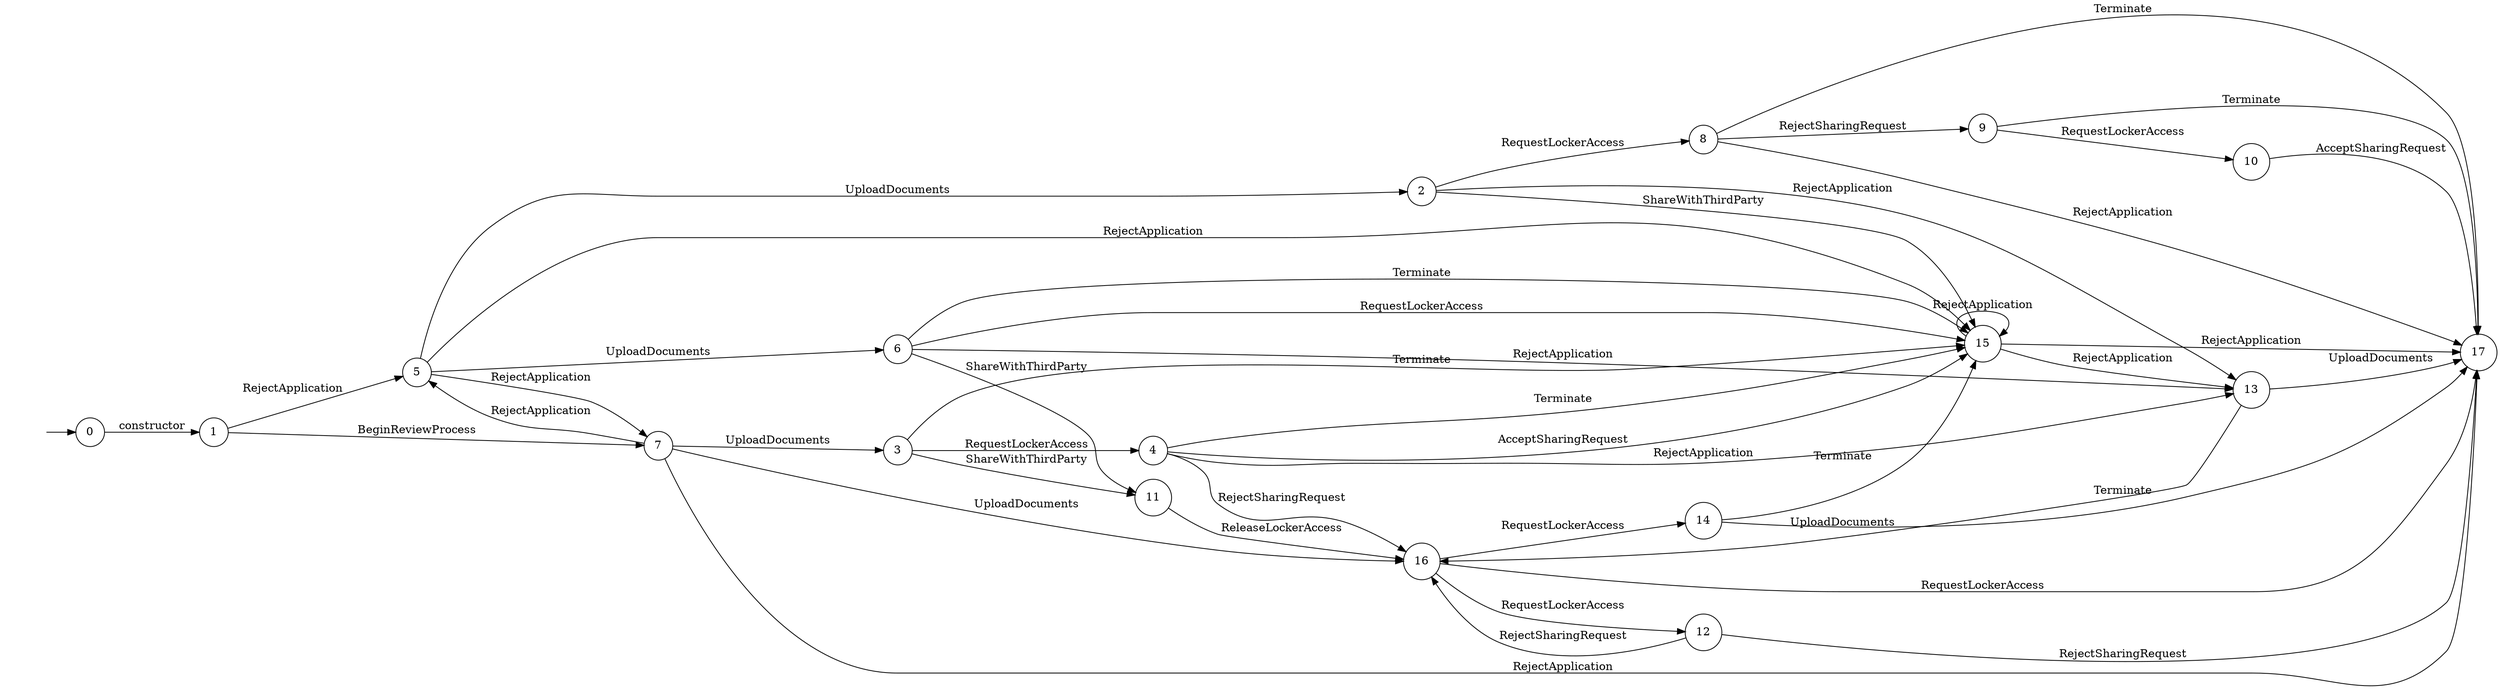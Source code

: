 digraph "Dapp-Automata-data/fuzzer/testnetdata-model-rq1-fix/DigitalLocker/Ktail-1" {
	graph [rankdir=LR]
	"" [label="" shape=plaintext]
	17 [label=17 shape=circle]
	4 [label=4 shape=circle]
	10 [label=10 shape=circle]
	5 [label=5 shape=circle]
	14 [label=14 shape=circle]
	7 [label=7 shape=circle]
	3 [label=3 shape=circle]
	6 [label=6 shape=circle]
	15 [label=15 shape=circle]
	11 [label=11 shape=circle]
	16 [label=16 shape=circle]
	8 [label=8 shape=circle]
	12 [label=12 shape=circle]
	0 [label=0 shape=circle]
	2 [label=2 shape=circle]
	9 [label=9 shape=circle]
	1 [label=1 shape=circle]
	13 [label=13 shape=circle]
	"" -> 0 [label=""]
	0 -> 1 [label=constructor]
	1 -> 5 [label=RejectApplication]
	1 -> 7 [label=BeginReviewProcess]
	2 -> 8 [label=RequestLockerAccess]
	2 -> 13 [label=RejectApplication]
	2 -> 15 [label=ShareWithThirdParty]
	3 -> 4 [label=RequestLockerAccess]
	3 -> 11 [label=ShareWithThirdParty]
	3 -> 15 [label=Terminate]
	4 -> 13 [label=RejectApplication]
	4 -> 15 [label=Terminate]
	4 -> 15 [label=AcceptSharingRequest]
	4 -> 16 [label=RejectSharingRequest]
	5 -> 2 [label=UploadDocuments]
	5 -> 6 [label=UploadDocuments]
	5 -> 15 [label=RejectApplication]
	5 -> 7 [label=RejectApplication]
	6 -> 11 [label=ShareWithThirdParty]
	6 -> 13 [label=RejectApplication]
	6 -> 15 [label=Terminate]
	6 -> 15 [label=RequestLockerAccess]
	7 -> 17 [label=RejectApplication]
	7 -> 5 [label=RejectApplication]
	7 -> 16 [label=UploadDocuments]
	7 -> 3 [label=UploadDocuments]
	8 -> 9 [label=RejectSharingRequest]
	8 -> 17 [label=RejectApplication]
	8 -> 17 [label=Terminate]
	9 -> 10 [label=RequestLockerAccess]
	9 -> 17 [label=Terminate]
	12 -> 17 [label=RejectSharingRequest]
	12 -> 16 [label=RejectSharingRequest]
	13 -> 17 [label=UploadDocuments]
	13 -> 16 [label=UploadDocuments]
	14 -> 15 [label=Terminate]
	14 -> 17 [label=Terminate]
	15 -> 15 [label=RejectApplication]
	15 -> 17 [label=RejectApplication]
	15 -> 13 [label=RejectApplication]
	16 -> 17 [label=RequestLockerAccess]
	16 -> 14 [label=RequestLockerAccess]
	16 -> 12 [label=RequestLockerAccess]
	11 -> 16 [label=ReleaseLockerAccess]
	10 -> 17 [label=AcceptSharingRequest]
}
